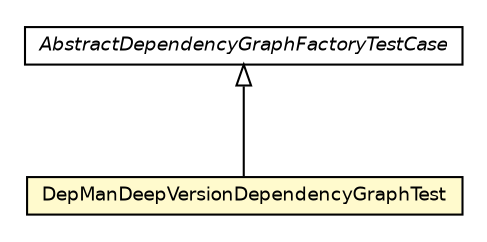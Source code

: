 #!/usr/local/bin/dot
#
# Class diagram 
# Generated by UmlGraph version 4.6 (http://www.spinellis.gr/sw/umlgraph)
#

digraph G {
	edge [fontname="Helvetica",fontsize=10,labelfontname="Helvetica",labelfontsize=10];
	node [fontname="Helvetica",fontsize=10,shape=plaintext];
	// org.apache.maven.archiva.dependency.graph.DepManDeepVersionDependencyGraphTest
	c38362 [label=<<table border="0" cellborder="1" cellspacing="0" cellpadding="2" port="p" bgcolor="lemonChiffon" href="./DepManDeepVersionDependencyGraphTest.html">
		<tr><td><table border="0" cellspacing="0" cellpadding="1">
			<tr><td> DepManDeepVersionDependencyGraphTest </td></tr>
		</table></td></tr>
		</table>>, fontname="Helvetica", fontcolor="black", fontsize=9.0];
	// org.apache.maven.archiva.dependency.graph.AbstractDependencyGraphFactoryTestCase
	c38373 [label=<<table border="0" cellborder="1" cellspacing="0" cellpadding="2" port="p" href="./AbstractDependencyGraphFactoryTestCase.html">
		<tr><td><table border="0" cellspacing="0" cellpadding="1">
			<tr><td><font face="Helvetica-Oblique"> AbstractDependencyGraphFactoryTestCase </font></td></tr>
		</table></td></tr>
		</table>>, fontname="Helvetica", fontcolor="black", fontsize=9.0];
	//org.apache.maven.archiva.dependency.graph.DepManDeepVersionDependencyGraphTest extends org.apache.maven.archiva.dependency.graph.AbstractDependencyGraphFactoryTestCase
	c38373:p -> c38362:p [dir=back,arrowtail=empty];
}


